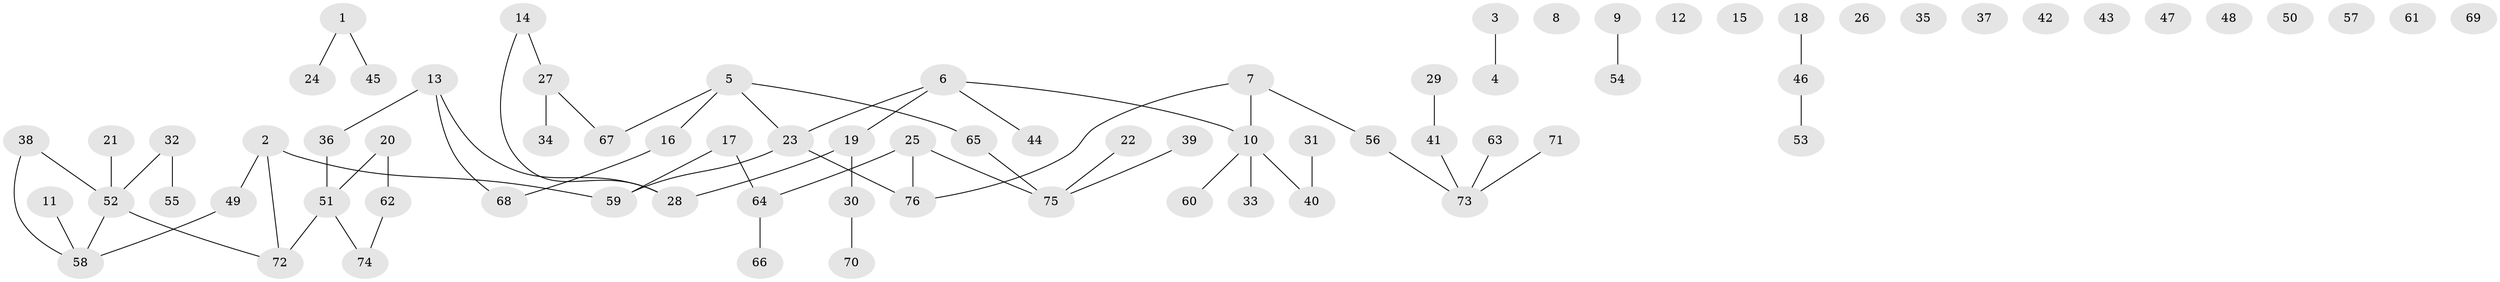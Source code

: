 // Generated by graph-tools (version 1.1) at 2025/33/03/09/25 02:33:30]
// undirected, 76 vertices, 66 edges
graph export_dot {
graph [start="1"]
  node [color=gray90,style=filled];
  1;
  2;
  3;
  4;
  5;
  6;
  7;
  8;
  9;
  10;
  11;
  12;
  13;
  14;
  15;
  16;
  17;
  18;
  19;
  20;
  21;
  22;
  23;
  24;
  25;
  26;
  27;
  28;
  29;
  30;
  31;
  32;
  33;
  34;
  35;
  36;
  37;
  38;
  39;
  40;
  41;
  42;
  43;
  44;
  45;
  46;
  47;
  48;
  49;
  50;
  51;
  52;
  53;
  54;
  55;
  56;
  57;
  58;
  59;
  60;
  61;
  62;
  63;
  64;
  65;
  66;
  67;
  68;
  69;
  70;
  71;
  72;
  73;
  74;
  75;
  76;
  1 -- 24;
  1 -- 45;
  2 -- 49;
  2 -- 59;
  2 -- 72;
  3 -- 4;
  5 -- 16;
  5 -- 23;
  5 -- 65;
  5 -- 67;
  6 -- 10;
  6 -- 19;
  6 -- 23;
  6 -- 44;
  7 -- 10;
  7 -- 56;
  7 -- 76;
  9 -- 54;
  10 -- 33;
  10 -- 40;
  10 -- 60;
  11 -- 58;
  13 -- 28;
  13 -- 36;
  13 -- 68;
  14 -- 27;
  14 -- 28;
  16 -- 68;
  17 -- 59;
  17 -- 64;
  18 -- 46;
  19 -- 28;
  19 -- 30;
  20 -- 51;
  20 -- 62;
  21 -- 52;
  22 -- 75;
  23 -- 59;
  23 -- 76;
  25 -- 64;
  25 -- 75;
  25 -- 76;
  27 -- 34;
  27 -- 67;
  29 -- 41;
  30 -- 70;
  31 -- 40;
  32 -- 52;
  32 -- 55;
  36 -- 51;
  38 -- 52;
  38 -- 58;
  39 -- 75;
  41 -- 73;
  46 -- 53;
  49 -- 58;
  51 -- 72;
  51 -- 74;
  52 -- 58;
  52 -- 72;
  56 -- 73;
  62 -- 74;
  63 -- 73;
  64 -- 66;
  65 -- 75;
  71 -- 73;
}

